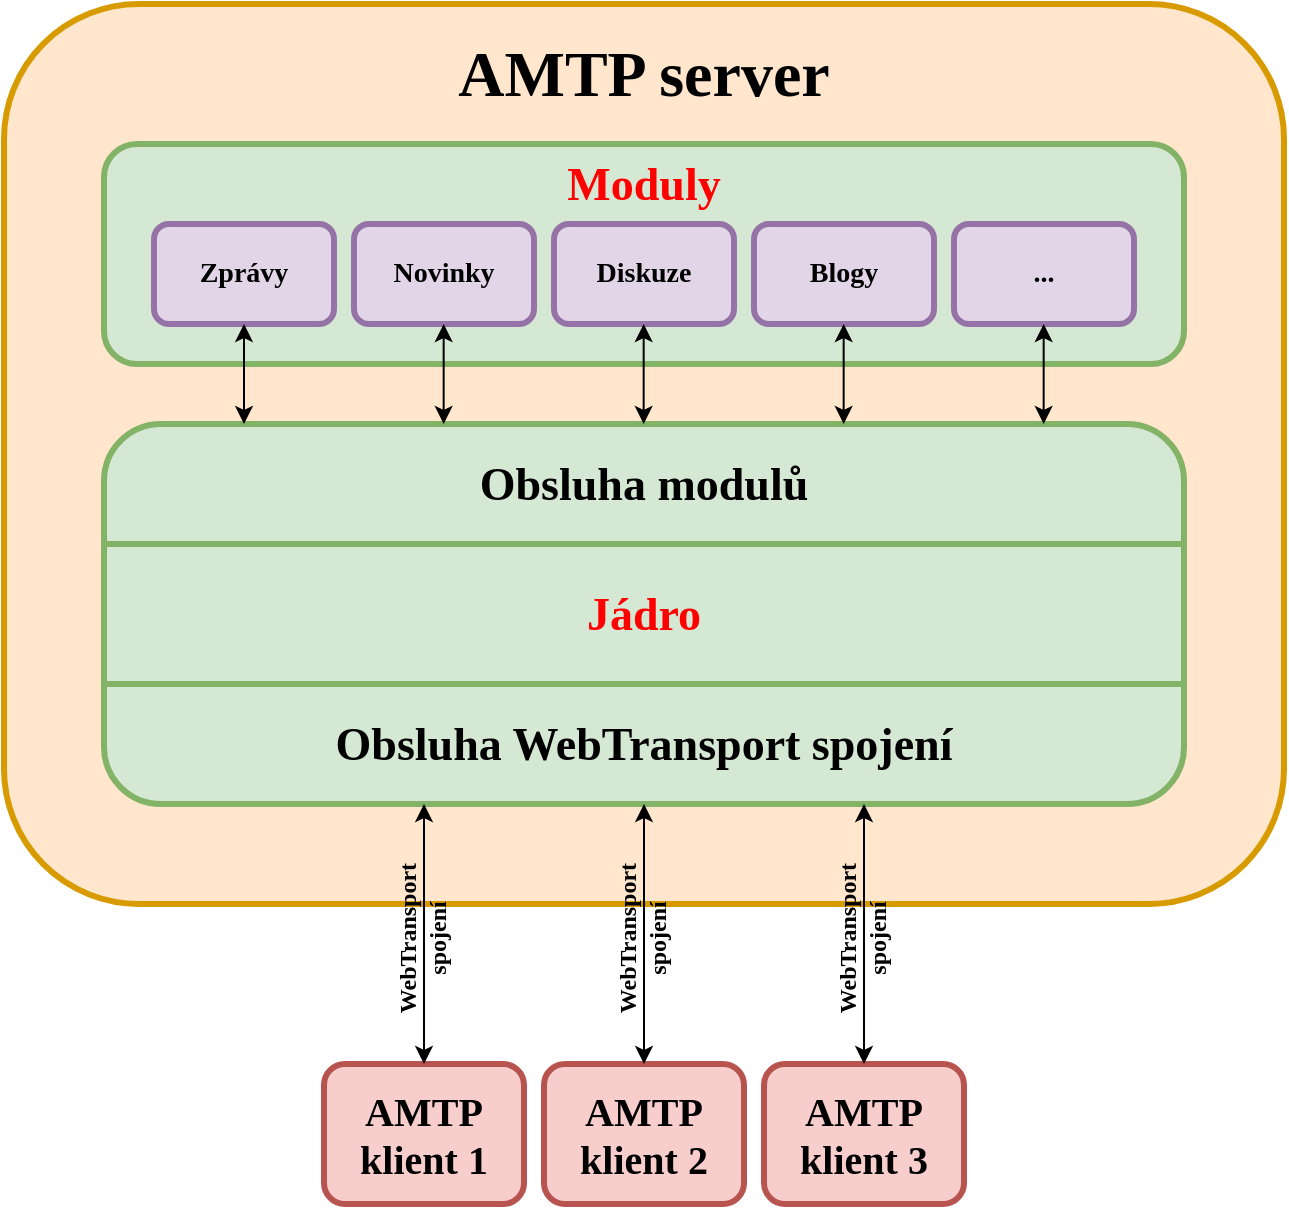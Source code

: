 <mxfile version="24.2.3" type="device">
  <diagram name="Stránka-1" id="7cyxLV52WM7m2embr-cK">
    <mxGraphModel dx="2059" dy="2261" grid="1" gridSize="10" guides="1" tooltips="1" connect="1" arrows="1" fold="1" page="1" pageScale="1" pageWidth="827" pageHeight="1169" math="0" shadow="0">
      <root>
        <mxCell id="0" />
        <mxCell id="1" parent="0" />
        <mxCell id="tgN6m3i9DT7jNhMSGEQ1-40" value="" style="rounded=1;whiteSpace=wrap;html=1;fillColor=#ffe6cc;strokeColor=#d79b00;strokeWidth=3;perimeterSpacing=0;fontFamily=Ubuntu;fontSource=https%3A%2F%2Ffonts.googleapis.com%2Fcss%3Ffamily%3DUbuntu;" parent="1" vertex="1">
          <mxGeometry width="640" height="450" as="geometry" />
        </mxCell>
        <mxCell id="tgN6m3i9DT7jNhMSGEQ1-5" value="AMTP server" style="text;html=1;align=center;verticalAlign=middle;whiteSpace=wrap;rounded=0;fontSize=32;fontStyle=1;fontFamily=Ubuntu;fontSource=https%3A%2F%2Ffonts.googleapis.com%2Fcss%3Ffamily%3DUbuntu;" parent="1" vertex="1">
          <mxGeometry y="20" width="640" height="30" as="geometry" />
        </mxCell>
        <mxCell id="tgN6m3i9DT7jNhMSGEQ1-15" value="&lt;font color=&quot;#ff0000&quot; size=&quot;1&quot;&gt;&lt;b style=&quot;font-size: 23px;&quot;&gt;Jádro&lt;/b&gt;&lt;/font&gt;" style="rounded=1;whiteSpace=wrap;html=1;fillColor=#d5e8d4;strokeColor=#82b366;strokeWidth=3;fontFamily=Ubuntu;fontSource=https%3A%2F%2Ffonts.googleapis.com%2Fcss%3Ffamily%3DUbuntu;" parent="1" vertex="1">
          <mxGeometry x="50" y="210" width="540" height="190" as="geometry" />
        </mxCell>
        <mxCell id="tgN6m3i9DT7jNhMSGEQ1-20" value="" style="endArrow=classic;startArrow=classic;html=1;rounded=0;exitX=0.5;exitY=0;exitDx=0;exitDy=0;fontFamily=Ubuntu;fontSource=https%3A%2F%2Ffonts.googleapis.com%2Fcss%3Ffamily%3DUbuntu;horizontal=1;" parent="1" source="tgN6m3i9DT7jNhMSGEQ1-52" edge="1">
          <mxGeometry width="50" height="50" relative="1" as="geometry">
            <mxPoint x="539.66" y="210" as="sourcePoint" />
            <mxPoint x="539.66" y="110" as="targetPoint" />
          </mxGeometry>
        </mxCell>
        <mxCell id="tgN6m3i9DT7jNhMSGEQ1-27" value="Obsluha modulů" style="rounded=1;whiteSpace=wrap;html=1;fontSize=23;fontStyle=1;fillColor=none;strokeColor=none;strokeWidth=3;fontFamily=Ubuntu;fontSource=https%3A%2F%2Ffonts.googleapis.com%2Fcss%3Ffamily%3DUbuntu;" parent="1" vertex="1">
          <mxGeometry x="50" y="210" width="540" height="60" as="geometry" />
        </mxCell>
        <mxCell id="tgN6m3i9DT7jNhMSGEQ1-28" value="Obsluha WebTransport spojení" style="rounded=1;whiteSpace=wrap;html=1;fontSize=23;fontStyle=1;fillColor=none;strokeColor=none;strokeWidth=3;fontFamily=Ubuntu;fontSource=https%3A%2F%2Ffonts.googleapis.com%2Fcss%3Ffamily%3DUbuntu;" parent="1" vertex="1">
          <mxGeometry x="50" y="340" width="540" height="60" as="geometry" />
        </mxCell>
        <mxCell id="tgN6m3i9DT7jNhMSGEQ1-42" value="" style="endArrow=none;html=1;rounded=0;exitX=0;exitY=0;exitDx=0;exitDy=0;strokeColor=#82B366;strokeWidth=3;entryX=1;entryY=0;entryDx=0;entryDy=0;fontFamily=Ubuntu;fontSource=https%3A%2F%2Ffonts.googleapis.com%2Fcss%3Ffamily%3DUbuntu;" parent="1" source="tgN6m3i9DT7jNhMSGEQ1-28" target="tgN6m3i9DT7jNhMSGEQ1-28" edge="1">
          <mxGeometry width="50" height="50" relative="1" as="geometry">
            <mxPoint x="306" y="400" as="sourcePoint" />
            <mxPoint x="726" y="380" as="targetPoint" />
          </mxGeometry>
        </mxCell>
        <mxCell id="tgN6m3i9DT7jNhMSGEQ1-43" value="" style="endArrow=none;html=1;rounded=0;strokeColor=#82B366;strokeWidth=3;exitX=0;exitY=1;exitDx=0;exitDy=0;entryX=1;entryY=1;entryDx=0;entryDy=0;fontFamily=Ubuntu;fontSource=https%3A%2F%2Ffonts.googleapis.com%2Fcss%3Ffamily%3DUbuntu;" parent="1" source="tgN6m3i9DT7jNhMSGEQ1-27" target="tgN6m3i9DT7jNhMSGEQ1-27" edge="1">
          <mxGeometry width="50" height="50" relative="1" as="geometry">
            <mxPoint x="306" y="400" as="sourcePoint" />
            <mxPoint x="706" y="430" as="targetPoint" />
          </mxGeometry>
        </mxCell>
        <mxCell id="tgN6m3i9DT7jNhMSGEQ1-46" value="&lt;div style=&quot;font-size: 20px;&quot;&gt;AMTP&lt;/div&gt;&lt;div style=&quot;font-size: 20px;&quot;&gt;klient 2&lt;/div&gt;" style="rounded=1;whiteSpace=wrap;html=1;fontStyle=1;fontSize=20;fillColor=#f8cecc;strokeColor=#b85450;strokeWidth=3;fontFamily=Ubuntu;fontSource=https%3A%2F%2Ffonts.googleapis.com%2Fcss%3Ffamily%3DUbuntu;" parent="1" vertex="1">
          <mxGeometry x="270" y="530" width="100" height="70" as="geometry" />
        </mxCell>
        <mxCell id="tgN6m3i9DT7jNhMSGEQ1-47" value="&lt;div style=&quot;font-size: 20px;&quot;&gt;AMTP&lt;/div&gt;klient 3" style="rounded=1;whiteSpace=wrap;html=1;fontStyle=1;fontSize=20;fillColor=#f8cecc;strokeColor=#b85450;strokeWidth=3;fontFamily=Ubuntu;fontSource=https%3A%2F%2Ffonts.googleapis.com%2Fcss%3Ffamily%3DUbuntu;" parent="1" vertex="1">
          <mxGeometry x="380" y="530" width="100" height="70" as="geometry" />
        </mxCell>
        <mxCell id="tgN6m3i9DT7jNhMSGEQ1-50" value="&lt;div style=&quot;font-size: 20px;&quot;&gt;&lt;font style=&quot;font-size: 20px;&quot;&gt;AMTP&lt;br style=&quot;font-size: 20px;&quot;&gt;&lt;/font&gt;&lt;/div&gt;&lt;div style=&quot;font-size: 20px;&quot;&gt;&lt;font style=&quot;font-size: 20px;&quot;&gt;klient 1&lt;br style=&quot;font-size: 20px;&quot;&gt;&lt;/font&gt;&lt;/div&gt;" style="rounded=1;whiteSpace=wrap;html=1;fontStyle=1;fontSize=20;fillColor=#f8cecc;strokeColor=#b85450;strokeWidth=3;fontFamily=Ubuntu;fontSource=https%3A%2F%2Ffonts.googleapis.com%2Fcss%3Ffamily%3DUbuntu;" parent="1" vertex="1">
          <mxGeometry x="160" y="530" width="100" height="70" as="geometry" />
        </mxCell>
        <mxCell id="tgN6m3i9DT7jNhMSGEQ1-61" value="" style="endArrow=classic;startArrow=classic;html=1;rounded=0;exitX=0.5;exitY=0;exitDx=0;exitDy=0;fontFamily=Ubuntu;fontSource=https%3A%2F%2Ffonts.googleapis.com%2Fcss%3Ffamily%3DUbuntu;horizontal=1;" parent="1" source="tgN6m3i9DT7jNhMSGEQ1-7" edge="1">
          <mxGeometry width="50" height="50" relative="1" as="geometry">
            <mxPoint x="209.66" y="210" as="sourcePoint" />
            <mxPoint x="209.66" y="110" as="targetPoint" />
          </mxGeometry>
        </mxCell>
        <mxCell id="tgN6m3i9DT7jNhMSGEQ1-63" value="" style="endArrow=classic;startArrow=classic;html=1;rounded=0;exitX=0.5;exitY=0;exitDx=0;exitDy=0;fontFamily=Ubuntu;fontSource=https%3A%2F%2Ffonts.googleapis.com%2Fcss%3Ffamily%3DUbuntu;horizontal=1;" parent="1" edge="1">
          <mxGeometry width="50" height="50" relative="1" as="geometry">
            <mxPoint x="320" y="530" as="sourcePoint" />
            <mxPoint x="320" y="400" as="targetPoint" />
          </mxGeometry>
        </mxCell>
        <mxCell id="tgN6m3i9DT7jNhMSGEQ1-64" value="&lt;div style=&quot;font-size: 12px;&quot;&gt;WebTransport&lt;/div&gt;&lt;div style=&quot;font-size: 12px;&quot;&gt;spojení&lt;br&gt;&lt;/div&gt;" style="edgeLabel;html=1;align=center;verticalAlign=middle;resizable=0;points=[];labelBackgroundColor=none;fontStyle=1;horizontal=0;fontFamily=Ubuntu;fontSource=https%3A%2F%2Ffonts.googleapis.com%2Fcss%3Ffamily%3DUbuntu;fontSize=12;" parent="tgN6m3i9DT7jNhMSGEQ1-63" vertex="1" connectable="0">
          <mxGeometry x="-0.195" y="-2" relative="1" as="geometry">
            <mxPoint x="-3" y="-10" as="offset" />
          </mxGeometry>
        </mxCell>
        <mxCell id="tgN6m3i9DT7jNhMSGEQ1-71" value="" style="endArrow=classic;startArrow=classic;html=1;rounded=0;exitX=0.5;exitY=0;exitDx=0;exitDy=0;fontFamily=Ubuntu;fontSource=https%3A%2F%2Ffonts.googleapis.com%2Fcss%3Ffamily%3DUbuntu;horizontal=1;" parent="1" edge="1">
          <mxGeometry width="50" height="50" relative="1" as="geometry">
            <mxPoint x="430" y="530" as="sourcePoint" />
            <mxPoint x="430" y="400" as="targetPoint" />
          </mxGeometry>
        </mxCell>
        <mxCell id="tgN6m3i9DT7jNhMSGEQ1-72" value="&lt;div style=&quot;font-size: 12px;&quot;&gt;WebTransport&lt;/div&gt;&lt;div style=&quot;font-size: 12px;&quot;&gt;spojení&lt;br&gt;&lt;/div&gt;" style="edgeLabel;html=1;align=center;verticalAlign=middle;resizable=0;points=[];labelBackgroundColor=none;fontStyle=1;horizontal=0;fontFamily=Ubuntu;fontSource=https%3A%2F%2Ffonts.googleapis.com%2Fcss%3Ffamily%3DUbuntu;fontSize=12;" parent="tgN6m3i9DT7jNhMSGEQ1-71" vertex="1" connectable="0">
          <mxGeometry x="-0.195" y="-2" relative="1" as="geometry">
            <mxPoint x="-3" y="-10" as="offset" />
          </mxGeometry>
        </mxCell>
        <mxCell id="fQWVmCW7hai4RUJR2Vjz-1" value="" style="endArrow=classic;startArrow=classic;html=1;rounded=0;exitX=0.5;exitY=0;exitDx=0;exitDy=0;fontFamily=Ubuntu;fontSource=https%3A%2F%2Ffonts.googleapis.com%2Fcss%3Ffamily%3DUbuntu;horizontal=1;" parent="1" edge="1">
          <mxGeometry width="50" height="50" relative="1" as="geometry">
            <mxPoint x="210" y="530" as="sourcePoint" />
            <mxPoint x="210" y="400" as="targetPoint" />
          </mxGeometry>
        </mxCell>
        <mxCell id="fQWVmCW7hai4RUJR2Vjz-2" value="&lt;div style=&quot;font-size: 12px;&quot;&gt;WebTransport&lt;/div&gt;&lt;div style=&quot;font-size: 12px;&quot;&gt;spojení&lt;br&gt;&lt;/div&gt;" style="edgeLabel;html=1;align=center;verticalAlign=middle;resizable=0;points=[];labelBackgroundColor=none;fontStyle=1;horizontal=0;fontFamily=Ubuntu;fontSource=https%3A%2F%2Ffonts.googleapis.com%2Fcss%3Ffamily%3DUbuntu;fontSize=12;" parent="fQWVmCW7hai4RUJR2Vjz-1" vertex="1" connectable="0">
          <mxGeometry x="-0.195" y="-2" relative="1" as="geometry">
            <mxPoint x="-3" y="-10" as="offset" />
          </mxGeometry>
        </mxCell>
        <mxCell id="3Eo1DbCFJsM3sWPDbRCF-8" value="&lt;font size=&quot;1&quot; color=&quot;#ff0000&quot;&gt;&lt;b style=&quot;font-size: 23px;&quot;&gt;Moduly&lt;/b&gt;&lt;/font&gt;" style="rounded=1;whiteSpace=wrap;html=1;fillColor=#d5e8d4;strokeColor=#82b366;strokeWidth=3;fontFamily=Ubuntu;fontSource=https%3A%2F%2Ffonts.googleapis.com%2Fcss%3Ffamily%3DUbuntu;verticalAlign=top;fontSize=20;" parent="1" vertex="1">
          <mxGeometry x="50" y="70" width="540" height="110" as="geometry" />
        </mxCell>
        <mxCell id="tgN6m3i9DT7jNhMSGEQ1-54" value="Zprávy" style="rounded=1;whiteSpace=wrap;html=1;fontStyle=1;fontSize=14;fillColor=#e1d5e7;strokeColor=#9673a6;strokeWidth=3;fontFamily=Ubuntu;fontSource=https%3A%2F%2Ffonts.googleapis.com%2Fcss%3Ffamily%3DUbuntu;" parent="1" vertex="1">
          <mxGeometry x="75" y="110" width="90" height="50" as="geometry" />
        </mxCell>
        <mxCell id="tgN6m3i9DT7jNhMSGEQ1-7" value="Novinky" style="rounded=1;whiteSpace=wrap;html=1;fontStyle=1;fontSize=14;fillColor=#e1d5e7;strokeColor=#9673a6;strokeWidth=3;fontFamily=Ubuntu;fontSource=https%3A%2F%2Ffonts.googleapis.com%2Fcss%3Ffamily%3DUbuntu;" parent="1" vertex="1">
          <mxGeometry x="175" y="110" width="90" height="50" as="geometry" />
        </mxCell>
        <mxCell id="tgN6m3i9DT7jNhMSGEQ1-8" value="Diskuze" style="rounded=1;whiteSpace=wrap;html=1;fontStyle=1;fontSize=14;fillColor=#e1d5e7;strokeColor=#9673a6;strokeWidth=3;fontFamily=Ubuntu;fontSource=https%3A%2F%2Ffonts.googleapis.com%2Fcss%3Ffamily%3DUbuntu;" parent="1" vertex="1">
          <mxGeometry x="275" y="110" width="90" height="50" as="geometry" />
        </mxCell>
        <mxCell id="tgN6m3i9DT7jNhMSGEQ1-9" value="&lt;div&gt;Blogy&lt;/div&gt;" style="rounded=1;whiteSpace=wrap;html=1;fontStyle=1;fontSize=14;fillColor=#e1d5e7;strokeColor=#9673a6;strokeWidth=3;fontFamily=Ubuntu;fontSource=https%3A%2F%2Ffonts.googleapis.com%2Fcss%3Ffamily%3DUbuntu;" parent="1" vertex="1">
          <mxGeometry x="375" y="110" width="90" height="50" as="geometry" />
        </mxCell>
        <mxCell id="tgN6m3i9DT7jNhMSGEQ1-52" value="..." style="rounded=1;whiteSpace=wrap;html=1;fontStyle=1;fontSize=14;fillColor=#e1d5e7;strokeColor=#9673a6;strokeWidth=3;fontFamily=Ubuntu;fontSource=https%3A%2F%2Ffonts.googleapis.com%2Fcss%3Ffamily%3DUbuntu;" parent="1" vertex="1">
          <mxGeometry x="475" y="110" width="90" height="50" as="geometry" />
        </mxCell>
        <mxCell id="tgN6m3i9DT7jNhMSGEQ1-67" value="" style="endArrow=classic;startArrow=classic;html=1;rounded=0;fontFamily=Ubuntu;fontSource=https%3A%2F%2Ffonts.googleapis.com%2Fcss%3Ffamily%3DUbuntu;horizontal=1;entryX=0.5;entryY=1;entryDx=0;entryDy=0;" parent="1" edge="1">
          <mxGeometry width="50" height="50" relative="1" as="geometry">
            <mxPoint x="120" y="210" as="sourcePoint" />
            <mxPoint x="120" y="160" as="targetPoint" />
          </mxGeometry>
        </mxCell>
        <mxCell id="3Eo1DbCFJsM3sWPDbRCF-9" value="" style="endArrow=classic;startArrow=classic;html=1;rounded=0;fontFamily=Ubuntu;fontSource=https%3A%2F%2Ffonts.googleapis.com%2Fcss%3Ffamily%3DUbuntu;horizontal=1;entryX=0.5;entryY=1;entryDx=0;entryDy=0;" parent="1" edge="1">
          <mxGeometry width="50" height="50" relative="1" as="geometry">
            <mxPoint x="219.83" y="210" as="sourcePoint" />
            <mxPoint x="219.83" y="160" as="targetPoint" />
          </mxGeometry>
        </mxCell>
        <mxCell id="3Eo1DbCFJsM3sWPDbRCF-10" value="" style="endArrow=classic;startArrow=classic;html=1;rounded=0;fontFamily=Ubuntu;fontSource=https%3A%2F%2Ffonts.googleapis.com%2Fcss%3Ffamily%3DUbuntu;horizontal=1;entryX=0.5;entryY=1;entryDx=0;entryDy=0;" parent="1" edge="1">
          <mxGeometry width="50" height="50" relative="1" as="geometry">
            <mxPoint x="319.83" y="210" as="sourcePoint" />
            <mxPoint x="319.83" y="160" as="targetPoint" />
          </mxGeometry>
        </mxCell>
        <mxCell id="3Eo1DbCFJsM3sWPDbRCF-11" value="" style="endArrow=classic;startArrow=classic;html=1;rounded=0;fontFamily=Ubuntu;fontSource=https%3A%2F%2Ffonts.googleapis.com%2Fcss%3Ffamily%3DUbuntu;horizontal=1;entryX=0.5;entryY=1;entryDx=0;entryDy=0;" parent="1" edge="1">
          <mxGeometry width="50" height="50" relative="1" as="geometry">
            <mxPoint x="419.83" y="210" as="sourcePoint" />
            <mxPoint x="419.83" y="160" as="targetPoint" />
          </mxGeometry>
        </mxCell>
        <mxCell id="3Eo1DbCFJsM3sWPDbRCF-12" value="" style="endArrow=classic;startArrow=classic;html=1;rounded=0;fontFamily=Ubuntu;fontSource=https%3A%2F%2Ffonts.googleapis.com%2Fcss%3Ffamily%3DUbuntu;horizontal=1;entryX=0.5;entryY=1;entryDx=0;entryDy=0;" parent="1" edge="1">
          <mxGeometry width="50" height="50" relative="1" as="geometry">
            <mxPoint x="519.83" y="210" as="sourcePoint" />
            <mxPoint x="519.83" y="160" as="targetPoint" />
          </mxGeometry>
        </mxCell>
      </root>
    </mxGraphModel>
  </diagram>
</mxfile>
